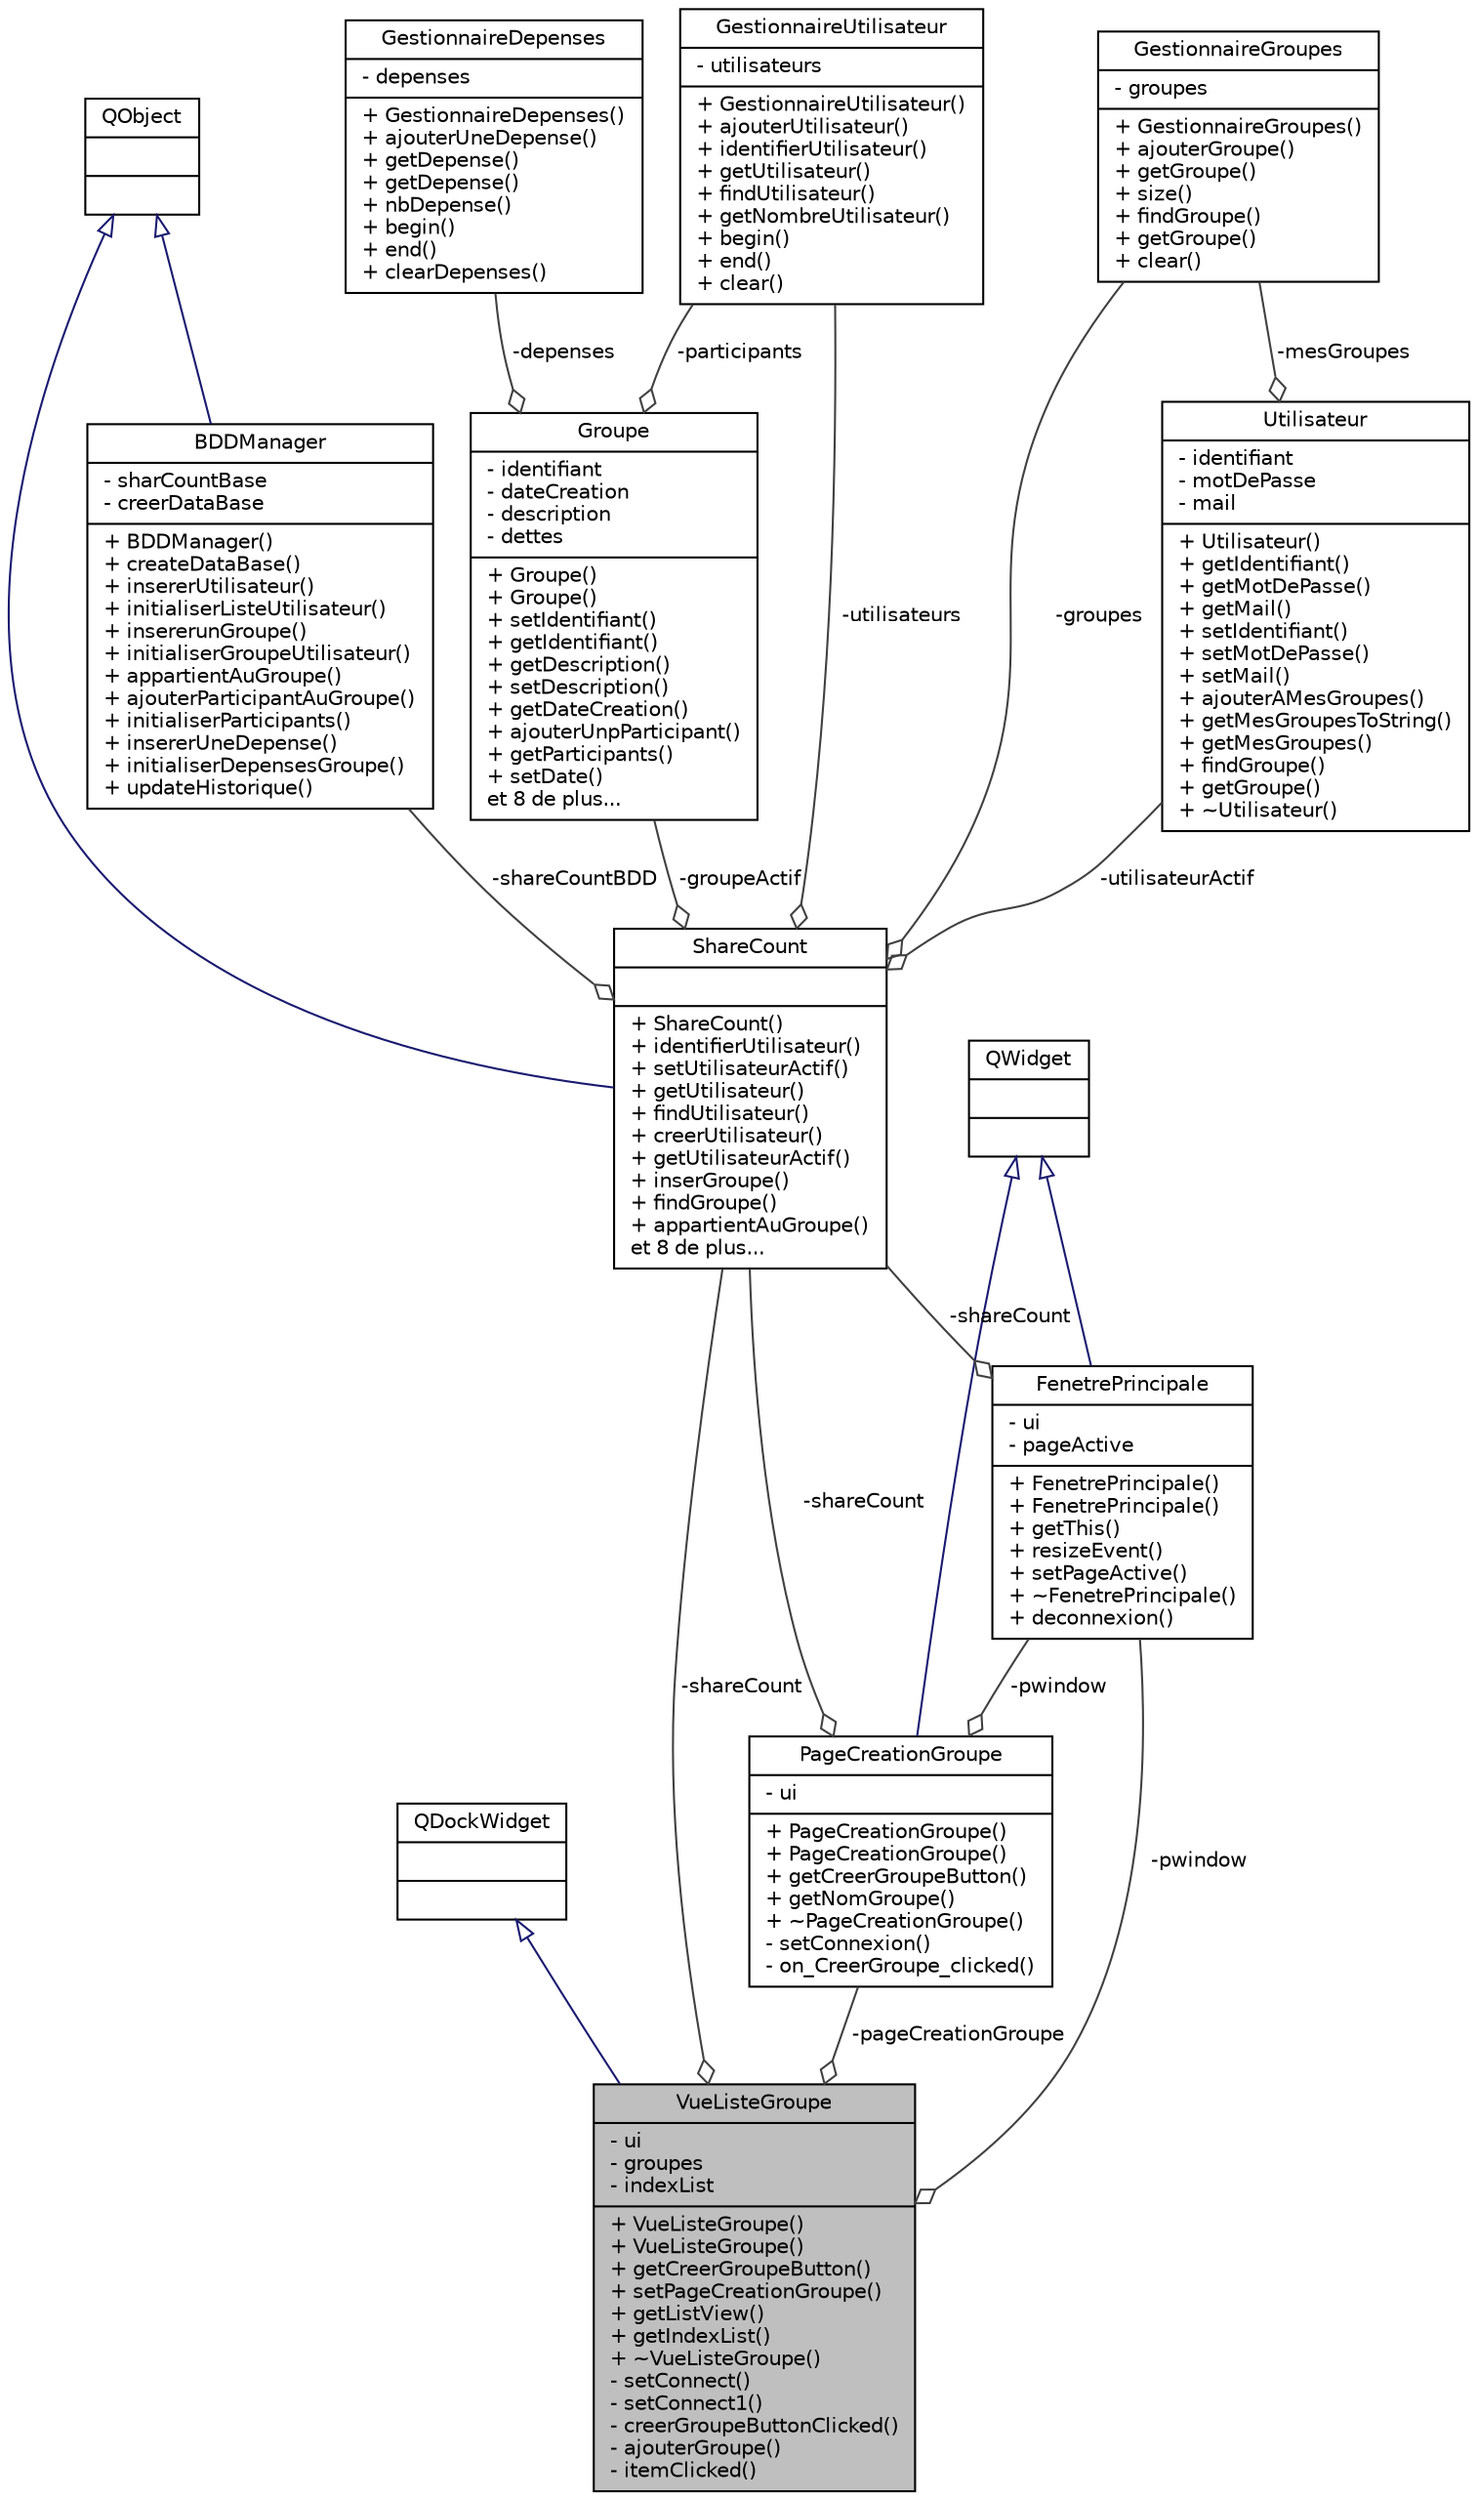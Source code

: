 digraph "VueListeGroupe"
{
 // LATEX_PDF_SIZE
  edge [fontname="Helvetica",fontsize="10",labelfontname="Helvetica",labelfontsize="10"];
  node [fontname="Helvetica",fontsize="10",shape=record];
  Node1 [label="{VueListeGroupe\n|- ui\l- groupes\l- indexList\l|+ VueListeGroupe()\l+ VueListeGroupe()\l+ getCreerGroupeButton()\l+ setPageCreationGroupe()\l+ getListView()\l+ getIndexList()\l+ ~VueListeGroupe()\l- setConnect()\l- setConnect1()\l- creerGroupeButtonClicked()\l- ajouterGroupe()\l- itemClicked()\l}",height=0.2,width=0.4,color="black", fillcolor="grey75", style="filled", fontcolor="black",tooltip=" "];
  Node2 -> Node1 [dir="back",color="midnightblue",fontsize="10",style="solid",arrowtail="onormal",fontname="Helvetica"];
  Node2 [label="{QDockWidget\n||}",height=0.2,width=0.4,color="black", fillcolor="white", style="filled",URL="$class_q_dock_widget.html",tooltip=" "];
  Node3 -> Node1 [color="grey25",fontsize="10",style="solid",label=" -pageCreationGroupe" ,arrowhead="odiamond",fontname="Helvetica"];
  Node3 [label="{PageCreationGroupe\n|- ui\l|+ PageCreationGroupe()\l+ PageCreationGroupe()\l+ getCreerGroupeButton()\l+ getNomGroupe()\l+ ~PageCreationGroupe()\l- setConnexion()\l- on_CreerGroupe_clicked()\l}",height=0.2,width=0.4,color="black", fillcolor="white", style="filled",URL="$class_page_creation_groupe.html",tooltip=" "];
  Node4 -> Node3 [dir="back",color="midnightblue",fontsize="10",style="solid",arrowtail="onormal",fontname="Helvetica"];
  Node4 [label="{QWidget\n||}",height=0.2,width=0.4,color="black", fillcolor="white", style="filled",URL="$class_q_widget.html",tooltip=" "];
  Node5 -> Node3 [color="grey25",fontsize="10",style="solid",label=" -shareCount" ,arrowhead="odiamond",fontname="Helvetica"];
  Node5 [label="{ShareCount\n||+ ShareCount()\l+ identifierUtilisateur()\l+ setUtilisateurActif()\l+ getUtilisateur()\l+ findUtilisateur()\l+ creerUtilisateur()\l+ getUtilisateurActif()\l+ inserGroupe()\l+ findGroupe()\l+ appartientAuGroupe()\let 8 de plus...\l}",height=0.2,width=0.4,color="black", fillcolor="white", style="filled",URL="$class_share_count.html",tooltip="The ShareCount class Classe principale du model qui est aussi un QObjet pour pouvoir utiliser les sig..."];
  Node6 -> Node5 [dir="back",color="midnightblue",fontsize="10",style="solid",arrowtail="onormal",fontname="Helvetica"];
  Node6 [label="{QObject\n||}",height=0.2,width=0.4,color="black", fillcolor="white", style="filled",URL="$class_q_object.html",tooltip=" "];
  Node7 -> Node5 [color="grey25",fontsize="10",style="solid",label=" -groupeActif" ,arrowhead="odiamond",fontname="Helvetica"];
  Node7 [label="{Groupe\n|- identifiant\l- dateCreation\l- description\l- dettes\l|+ Groupe()\l+ Groupe()\l+ setIdentifiant()\l+ getIdentifiant()\l+ getDescription()\l+ setDescription()\l+ getDateCreation()\l+ ajouterUnpParticipant()\l+ getParticipants()\l+ setDate()\let 8 de plus...\l}",height=0.2,width=0.4,color="black", fillcolor="white", style="filled",URL="$class_groupe.html",tooltip="classe abstraite de base pour GestionDeBudget et Cagnotte"];
  Node8 -> Node7 [color="grey25",fontsize="10",style="solid",label=" -participants" ,arrowhead="odiamond",fontname="Helvetica"];
  Node8 [label="{GestionnaireUtilisateur\n|- utilisateurs\l|+ GestionnaireUtilisateur()\l+ ajouterUtilisateur()\l+ identifierUtilisateur()\l+ getUtilisateur()\l+ findUtilisateur()\l+ getNombreUtilisateur()\l+ begin()\l+ end()\l+ clear()\l}",height=0.2,width=0.4,color="black", fillcolor="white", style="filled",URL="$class_gestionnaire_utilisateur.html",tooltip="The GestionnaireUtilisateur class C'est un classe qui permet de gérer la collection d'utilisateur."];
  Node9 -> Node7 [color="grey25",fontsize="10",style="solid",label=" -depenses" ,arrowhead="odiamond",fontname="Helvetica"];
  Node9 [label="{GestionnaireDepenses\n|- depenses\l|+ GestionnaireDepenses()\l+ ajouterUneDepense()\l+ getDepense()\l+ getDepense()\l+ nbDepense()\l+ begin()\l+ end()\l+ clearDepenses()\l}",height=0.2,width=0.4,color="black", fillcolor="white", style="filled",URL="$class_gestionnaire_depenses.html",tooltip="The GestionnaireDepenses class permet de gérer une collection de dépenses: Un groupe peut avoir plusi..."];
  Node8 -> Node5 [color="grey25",fontsize="10",style="solid",label=" -utilisateurs" ,arrowhead="odiamond",fontname="Helvetica"];
  Node10 -> Node5 [color="grey25",fontsize="10",style="solid",label=" -utilisateurActif" ,arrowhead="odiamond",fontname="Helvetica"];
  Node10 [label="{Utilisateur\n|- identifiant\l- motDePasse\l- mail\l|+ Utilisateur()\l+ getIdentifiant()\l+ getMotDePasse()\l+ getMail()\l+ setIdentifiant()\l+ setMotDePasse()\l+ setMail()\l+ ajouterAMesGroupes()\l+ getMesGroupesToString()\l+ getMesGroupes()\l+ findGroupe()\l+ getGroupe()\l+ ~Utilisateur()\l}",height=0.2,width=0.4,color="black", fillcolor="white", style="filled",URL="$class_utilisateur.html",tooltip="The Utilisateur class est une classe qui représente un utilisateur ou un compte. défini par un identi..."];
  Node11 -> Node10 [color="grey25",fontsize="10",style="solid",label=" -mesGroupes" ,arrowhead="odiamond",fontname="Helvetica"];
  Node11 [label="{GestionnaireGroupes\n|- groupes\l|+ GestionnaireGroupes()\l+ ajouterGroupe()\l+ getGroupe()\l+ size()\l+ findGroupe()\l+ getGroupe()\l+ clear()\l}",height=0.2,width=0.4,color="black", fillcolor="white", style="filled",URL="$class_gestionnaire_groupes.html",tooltip="The GestionnaireGroupes class qui gère une collection de groupes."];
  Node12 -> Node5 [color="grey25",fontsize="10",style="solid",label=" -shareCountBDD" ,arrowhead="odiamond",fontname="Helvetica"];
  Node12 [label="{BDDManager\n|- sharCountBase\l- creerDataBase\l|+ BDDManager()\l+ createDataBase()\l+ insererUtilisateur()\l+ initialiserListeUtilisateur()\l+ insererunGroupe()\l+ initialiserGroupeUtilisateur()\l+ appartientAuGroupe()\l+ ajouterParticipantAuGroupe()\l+ initialiserParticipants()\l+ insererUneDepense()\l+ initialiserDepensesGroupe()\l+ updateHistorique()\l}",height=0.2,width=0.4,color="black", fillcolor="white", style="filled",URL="$class_b_d_d_manager.html",tooltip=" "];
  Node6 -> Node12 [dir="back",color="midnightblue",fontsize="10",style="solid",arrowtail="onormal",fontname="Helvetica"];
  Node11 -> Node5 [color="grey25",fontsize="10",style="solid",label=" -groupes" ,arrowhead="odiamond",fontname="Helvetica"];
  Node13 -> Node3 [color="grey25",fontsize="10",style="solid",label=" -pwindow" ,arrowhead="odiamond",fontname="Helvetica"];
  Node13 [label="{FenetrePrincipale\n|- ui\l- pageActive\l|+ FenetrePrincipale()\l+ FenetrePrincipale()\l+ getThis()\l+ resizeEvent()\l+ setPageActive()\l+ ~FenetrePrincipale()\l+ deconnexion()\l}",height=0.2,width=0.4,color="black", fillcolor="white", style="filled",URL="$class_fenetre_principale.html",tooltip="The FenetrePrincipale class, cette classe va permettre de contenir toutes les pages de l'application."];
  Node4 -> Node13 [dir="back",color="midnightblue",fontsize="10",style="solid",arrowtail="onormal",fontname="Helvetica"];
  Node5 -> Node13 [color="grey25",fontsize="10",style="solid",label=" -shareCount" ,arrowhead="odiamond",fontname="Helvetica"];
  Node5 -> Node1 [color="grey25",fontsize="10",style="solid",label=" -shareCount" ,arrowhead="odiamond",fontname="Helvetica"];
  Node13 -> Node1 [color="grey25",fontsize="10",style="solid",label=" -pwindow" ,arrowhead="odiamond",fontname="Helvetica"];
}
